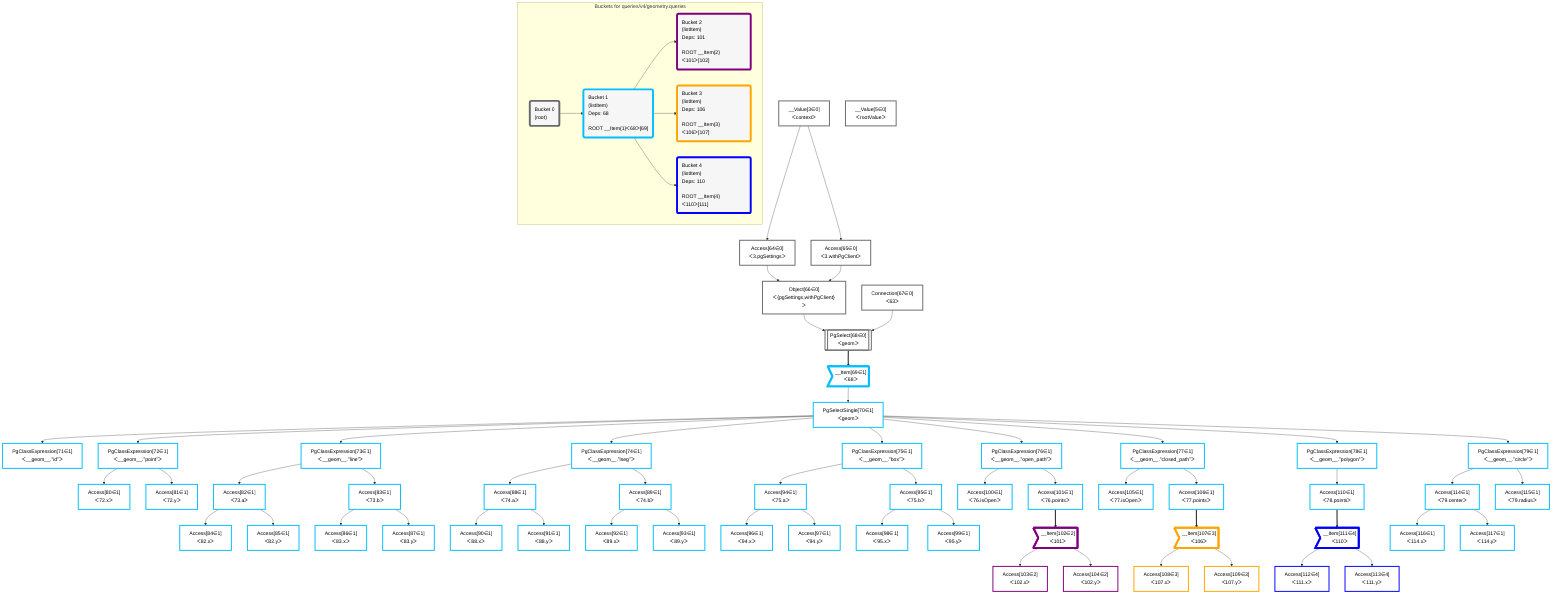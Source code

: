 graph TD
    classDef path fill:#eee,stroke:#000,color:#000
    classDef plan fill:#fff,stroke-width:3px,color:#000
    classDef itemplan fill:#fff,stroke-width:6px,color:#000
    classDef sideeffectplan fill:#f00,stroke-width:6px,color:#000
    classDef bucket fill:#f6f6f6,color:#000,stroke-width:6px,text-align:left


    %% define steps
    __Value3["__Value[3∈0]<br />ᐸcontextᐳ"]:::plan
    __Value5["__Value[5∈0]<br />ᐸrootValueᐳ"]:::plan
    Access64["Access[64∈0]<br />ᐸ3.pgSettingsᐳ"]:::plan
    Access65["Access[65∈0]<br />ᐸ3.withPgClientᐳ"]:::plan
    Object66["Object[66∈0]<br />ᐸ{pgSettings,withPgClient}ᐳ"]:::plan
    Connection67["Connection[67∈0]<br />ᐸ63ᐳ"]:::plan
    PgSelect68[["PgSelect[68∈0]<br />ᐸgeomᐳ"]]:::plan
    __Item69>"__Item[69∈1]<br />ᐸ68ᐳ"]:::itemplan
    PgSelectSingle70["PgSelectSingle[70∈1]<br />ᐸgeomᐳ"]:::plan
    PgClassExpression71["PgClassExpression[71∈1]<br />ᐸ__geom__.”id”ᐳ"]:::plan
    PgClassExpression72["PgClassExpression[72∈1]<br />ᐸ__geom__.”point”ᐳ"]:::plan
    PgClassExpression73["PgClassExpression[73∈1]<br />ᐸ__geom__.”line”ᐳ"]:::plan
    PgClassExpression74["PgClassExpression[74∈1]<br />ᐸ__geom__.”lseg”ᐳ"]:::plan
    PgClassExpression75["PgClassExpression[75∈1]<br />ᐸ__geom__.”box”ᐳ"]:::plan
    PgClassExpression76["PgClassExpression[76∈1]<br />ᐸ__geom__.”open_path”ᐳ"]:::plan
    PgClassExpression77["PgClassExpression[77∈1]<br />ᐸ__geom__.”closed_path”ᐳ"]:::plan
    PgClassExpression78["PgClassExpression[78∈1]<br />ᐸ__geom__.”polygon”ᐳ"]:::plan
    PgClassExpression79["PgClassExpression[79∈1]<br />ᐸ__geom__.”circle”ᐳ"]:::plan
    Access80["Access[80∈1]<br />ᐸ72.xᐳ"]:::plan
    Access81["Access[81∈1]<br />ᐸ72.yᐳ"]:::plan
    Access82["Access[82∈1]<br />ᐸ73.aᐳ"]:::plan
    Access83["Access[83∈1]<br />ᐸ73.bᐳ"]:::plan
    Access84["Access[84∈1]<br />ᐸ82.xᐳ"]:::plan
    Access85["Access[85∈1]<br />ᐸ82.yᐳ"]:::plan
    Access86["Access[86∈1]<br />ᐸ83.xᐳ"]:::plan
    Access87["Access[87∈1]<br />ᐸ83.yᐳ"]:::plan
    Access88["Access[88∈1]<br />ᐸ74.aᐳ"]:::plan
    Access89["Access[89∈1]<br />ᐸ74.bᐳ"]:::plan
    Access90["Access[90∈1]<br />ᐸ88.xᐳ"]:::plan
    Access91["Access[91∈1]<br />ᐸ88.yᐳ"]:::plan
    Access92["Access[92∈1]<br />ᐸ89.xᐳ"]:::plan
    Access93["Access[93∈1]<br />ᐸ89.yᐳ"]:::plan
    Access94["Access[94∈1]<br />ᐸ75.aᐳ"]:::plan
    Access95["Access[95∈1]<br />ᐸ75.bᐳ"]:::plan
    Access96["Access[96∈1]<br />ᐸ94.xᐳ"]:::plan
    Access97["Access[97∈1]<br />ᐸ94.yᐳ"]:::plan
    Access98["Access[98∈1]<br />ᐸ95.xᐳ"]:::plan
    Access99["Access[99∈1]<br />ᐸ95.yᐳ"]:::plan
    Access100["Access[100∈1]<br />ᐸ76.isOpenᐳ"]:::plan
    Access101["Access[101∈1]<br />ᐸ76.pointsᐳ"]:::plan
    __Item102>"__Item[102∈2]<br />ᐸ101ᐳ"]:::itemplan
    Access103["Access[103∈2]<br />ᐸ102.xᐳ"]:::plan
    Access104["Access[104∈2]<br />ᐸ102.yᐳ"]:::plan
    Access105["Access[105∈1]<br />ᐸ77.isOpenᐳ"]:::plan
    Access106["Access[106∈1]<br />ᐸ77.pointsᐳ"]:::plan
    __Item107>"__Item[107∈3]<br />ᐸ106ᐳ"]:::itemplan
    Access108["Access[108∈3]<br />ᐸ107.xᐳ"]:::plan
    Access109["Access[109∈3]<br />ᐸ107.yᐳ"]:::plan
    Access110["Access[110∈1]<br />ᐸ78.pointsᐳ"]:::plan
    __Item111>"__Item[111∈4]<br />ᐸ110ᐳ"]:::itemplan
    Access112["Access[112∈4]<br />ᐸ111.xᐳ"]:::plan
    Access113["Access[113∈4]<br />ᐸ111.yᐳ"]:::plan
    Access114["Access[114∈1]<br />ᐸ79.centerᐳ"]:::plan
    Access115["Access[115∈1]<br />ᐸ79.radiusᐳ"]:::plan
    Access116["Access[116∈1]<br />ᐸ114.xᐳ"]:::plan
    Access117["Access[117∈1]<br />ᐸ114.yᐳ"]:::plan

    %% plan dependencies
    __Value3 --> Access64
    __Value3 --> Access65
    Access64 & Access65 --> Object66
    Object66 & Connection67 --> PgSelect68
    PgSelect68 ==> __Item69
    __Item69 --> PgSelectSingle70
    PgSelectSingle70 --> PgClassExpression71
    PgSelectSingle70 --> PgClassExpression72
    PgSelectSingle70 --> PgClassExpression73
    PgSelectSingle70 --> PgClassExpression74
    PgSelectSingle70 --> PgClassExpression75
    PgSelectSingle70 --> PgClassExpression76
    PgSelectSingle70 --> PgClassExpression77
    PgSelectSingle70 --> PgClassExpression78
    PgSelectSingle70 --> PgClassExpression79
    PgClassExpression72 --> Access80
    PgClassExpression72 --> Access81
    PgClassExpression73 --> Access82
    PgClassExpression73 --> Access83
    Access82 --> Access84
    Access82 --> Access85
    Access83 --> Access86
    Access83 --> Access87
    PgClassExpression74 --> Access88
    PgClassExpression74 --> Access89
    Access88 --> Access90
    Access88 --> Access91
    Access89 --> Access92
    Access89 --> Access93
    PgClassExpression75 --> Access94
    PgClassExpression75 --> Access95
    Access94 --> Access96
    Access94 --> Access97
    Access95 --> Access98
    Access95 --> Access99
    PgClassExpression76 --> Access100
    PgClassExpression76 --> Access101
    Access101 ==> __Item102
    __Item102 --> Access103
    __Item102 --> Access104
    PgClassExpression77 --> Access105
    PgClassExpression77 --> Access106
    Access106 ==> __Item107
    __Item107 --> Access108
    __Item107 --> Access109
    PgClassExpression78 --> Access110
    Access110 ==> __Item111
    __Item111 --> Access112
    __Item111 --> Access113
    PgClassExpression79 --> Access114
    PgClassExpression79 --> Access115
    Access114 --> Access116
    Access114 --> Access117

    %% plan-to-path relationships

    subgraph "Buckets for queries/v4/geometry.queries"
    Bucket0("Bucket 0<br />(root)"):::bucket
    classDef bucket0 stroke:#696969
    class Bucket0,__Value3,__Value5,Access64,Access65,Object66,Connection67,PgSelect68 bucket0
    Bucket1("Bucket 1<br />(listItem)<br />Deps: 68<br /><br />ROOT __Item{1}ᐸ68ᐳ[69]"):::bucket
    classDef bucket1 stroke:#00bfff
    class Bucket1,__Item69,PgSelectSingle70,PgClassExpression71,PgClassExpression72,PgClassExpression73,PgClassExpression74,PgClassExpression75,PgClassExpression76,PgClassExpression77,PgClassExpression78,PgClassExpression79,Access80,Access81,Access82,Access83,Access84,Access85,Access86,Access87,Access88,Access89,Access90,Access91,Access92,Access93,Access94,Access95,Access96,Access97,Access98,Access99,Access100,Access101,Access105,Access106,Access110,Access114,Access115,Access116,Access117 bucket1
    Bucket2("Bucket 2<br />(listItem)<br />Deps: 101<br /><br />ROOT __Item{2}ᐸ101ᐳ[102]"):::bucket
    classDef bucket2 stroke:#7f007f
    class Bucket2,__Item102,Access103,Access104 bucket2
    Bucket3("Bucket 3<br />(listItem)<br />Deps: 106<br /><br />ROOT __Item{3}ᐸ106ᐳ[107]"):::bucket
    classDef bucket3 stroke:#ffa500
    class Bucket3,__Item107,Access108,Access109 bucket3
    Bucket4("Bucket 4<br />(listItem)<br />Deps: 110<br /><br />ROOT __Item{4}ᐸ110ᐳ[111]"):::bucket
    classDef bucket4 stroke:#0000ff
    class Bucket4,__Item111,Access112,Access113 bucket4
    Bucket0 --> Bucket1
    Bucket1 --> Bucket2 & Bucket3 & Bucket4
    end